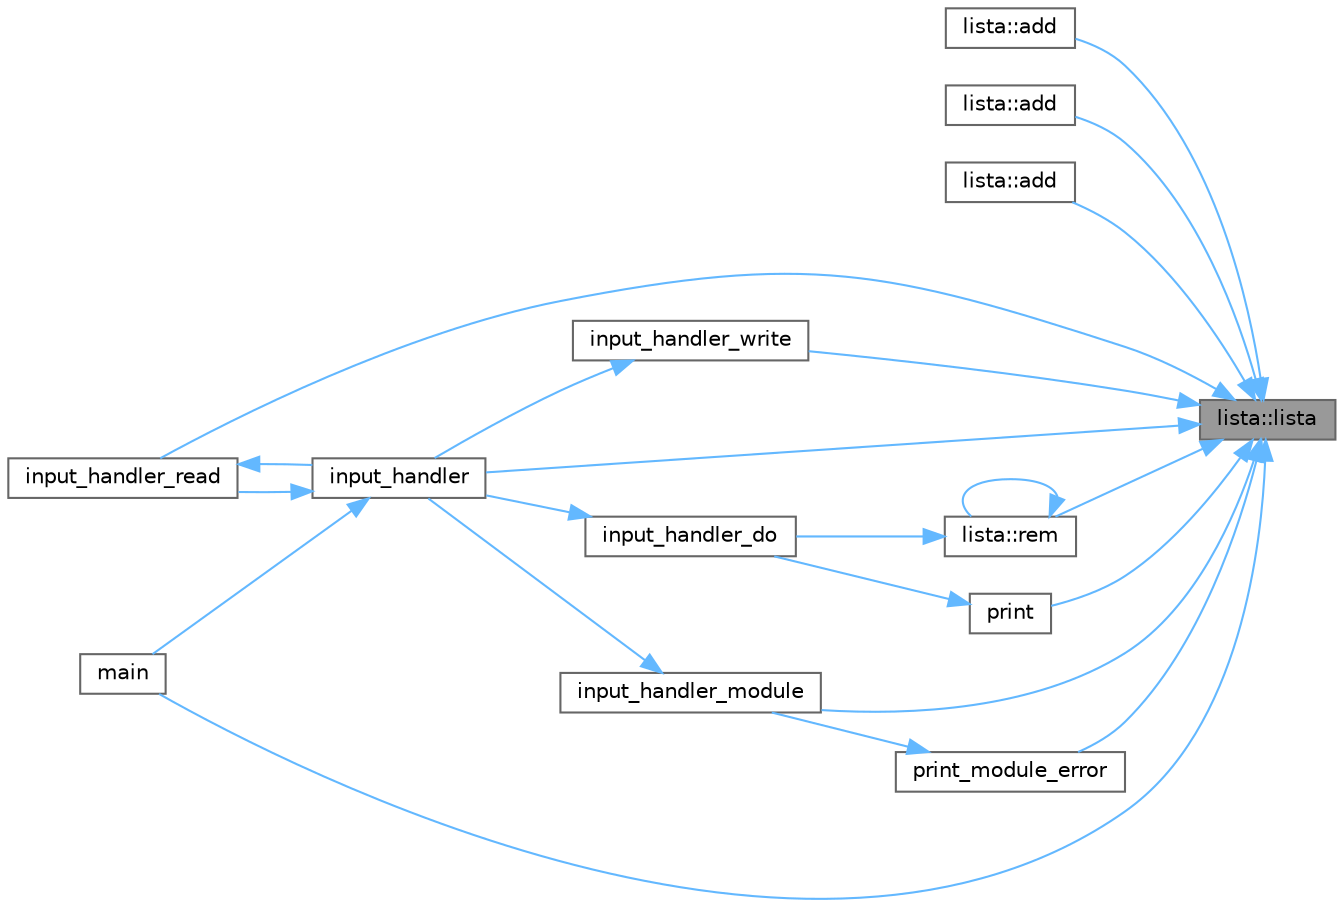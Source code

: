 digraph "lista::lista"
{
 // LATEX_PDF_SIZE
  bgcolor="transparent";
  edge [fontname=Helvetica,fontsize=10,labelfontname=Helvetica,labelfontsize=10];
  node [fontname=Helvetica,fontsize=10,shape=box,height=0.2,width=0.4];
  rankdir="RL";
  Node1 [id="Node000001",label="lista::lista",height=0.2,width=0.4,color="gray40", fillcolor="grey60", style="filled", fontcolor="black",tooltip=" "];
  Node1 -> Node2 [id="edge43_Node000001_Node000002",dir="back",color="steelblue1",style="solid",tooltip=" "];
  Node2 [id="Node000002",label="lista::add",height=0.2,width=0.4,color="grey40", fillcolor="white", style="filled",URL="$classlista.html#aa7190850a17e42ae410130a9260f70ae",tooltip=" "];
  Node1 -> Node3 [id="edge44_Node000001_Node000003",dir="back",color="steelblue1",style="solid",tooltip=" "];
  Node3 [id="Node000003",label="lista::add",height=0.2,width=0.4,color="grey40", fillcolor="white", style="filled",URL="$classlista.html#a7e56ae1942730012157db8ebd0ba2e72",tooltip=" "];
  Node1 -> Node4 [id="edge45_Node000001_Node000004",dir="back",color="steelblue1",style="solid",tooltip=" "];
  Node4 [id="Node000004",label="lista::add",height=0.2,width=0.4,color="grey40", fillcolor="white", style="filled",URL="$classlista.html#aa870ba8bee0571905ddf13989a20771f",tooltip=" "];
  Node1 -> Node5 [id="edge46_Node000001_Node000005",dir="back",color="steelblue1",style="solid",tooltip=" "];
  Node5 [id="Node000005",label="input_handler",height=0.2,width=0.4,color="grey40", fillcolor="white", style="filled",URL="$nharamkor__vs_8cpp.html#ab44d8e6ed4c39cb1c0cf792429db848e",tooltip=" "];
  Node5 -> Node6 [id="edge47_Node000005_Node000006",dir="back",color="steelblue1",style="solid",tooltip=" "];
  Node6 [id="Node000006",label="input_handler_read",height=0.2,width=0.4,color="grey40", fillcolor="white", style="filled",URL="$nharamkor__vs_8cpp.html#ab7c916fb6815401293901bf9e02feb5d",tooltip=" "];
  Node6 -> Node5 [id="edge48_Node000006_Node000005",dir="back",color="steelblue1",style="solid",tooltip=" "];
  Node5 -> Node7 [id="edge49_Node000005_Node000007",dir="back",color="steelblue1",style="solid",tooltip=" "];
  Node7 [id="Node000007",label="main",height=0.2,width=0.4,color="grey40", fillcolor="white", style="filled",URL="$nharamkor__vs_8cpp.html#ae66f6b31b5ad750f1fe042a706a4e3d4",tooltip=" "];
  Node1 -> Node8 [id="edge50_Node000001_Node000008",dir="back",color="steelblue1",style="solid",tooltip=" "];
  Node8 [id="Node000008",label="input_handler_module",height=0.2,width=0.4,color="grey40", fillcolor="white", style="filled",URL="$nharamkor__vs_8cpp.html#a28f543ce27108ae4de42d9991865237e",tooltip=" "];
  Node8 -> Node5 [id="edge51_Node000008_Node000005",dir="back",color="steelblue1",style="solid",tooltip=" "];
  Node1 -> Node6 [id="edge52_Node000001_Node000006",dir="back",color="steelblue1",style="solid",tooltip=" "];
  Node1 -> Node9 [id="edge53_Node000001_Node000009",dir="back",color="steelblue1",style="solid",tooltip=" "];
  Node9 [id="Node000009",label="input_handler_write",height=0.2,width=0.4,color="grey40", fillcolor="white", style="filled",URL="$nharamkor__vs_8cpp.html#aedc7074de3b40368806c1c432f215d92",tooltip=" "];
  Node9 -> Node5 [id="edge54_Node000009_Node000005",dir="back",color="steelblue1",style="solid",tooltip=" "];
  Node1 -> Node7 [id="edge55_Node000001_Node000007",dir="back",color="steelblue1",style="solid",tooltip=" "];
  Node1 -> Node10 [id="edge56_Node000001_Node000010",dir="back",color="steelblue1",style="solid",tooltip=" "];
  Node10 [id="Node000010",label="print",height=0.2,width=0.4,color="grey40", fillcolor="white", style="filled",URL="$nharamkor__vs_8cpp.html#a8e7995ef24cddb91ed4b4d47a03deb4d",tooltip=" "];
  Node10 -> Node11 [id="edge57_Node000010_Node000011",dir="back",color="steelblue1",style="solid",tooltip=" "];
  Node11 [id="Node000011",label="input_handler_do",height=0.2,width=0.4,color="grey40", fillcolor="white", style="filled",URL="$nharamkor__vs_8cpp.html#af09a2309c4133585955f671c2be21293",tooltip=" "];
  Node11 -> Node5 [id="edge58_Node000011_Node000005",dir="back",color="steelblue1",style="solid",tooltip=" "];
  Node1 -> Node12 [id="edge59_Node000001_Node000012",dir="back",color="steelblue1",style="solid",tooltip=" "];
  Node12 [id="Node000012",label="print_module_error",height=0.2,width=0.4,color="grey40", fillcolor="white", style="filled",URL="$nharamkor__vs_8cpp.html#a3e0f7cbe319cdfbb528b924d817885fd",tooltip=" "];
  Node12 -> Node8 [id="edge60_Node000012_Node000008",dir="back",color="steelblue1",style="solid",tooltip=" "];
  Node1 -> Node13 [id="edge61_Node000001_Node000013",dir="back",color="steelblue1",style="solid",tooltip=" "];
  Node13 [id="Node000013",label="lista::rem",height=0.2,width=0.4,color="grey40", fillcolor="white", style="filled",URL="$classlista.html#a91e03590c673ff5b3b928acc9dc6275d",tooltip=" "];
  Node13 -> Node11 [id="edge62_Node000013_Node000011",dir="back",color="steelblue1",style="solid",tooltip=" "];
  Node13 -> Node13 [id="edge63_Node000013_Node000013",dir="back",color="steelblue1",style="solid",tooltip=" "];
}
